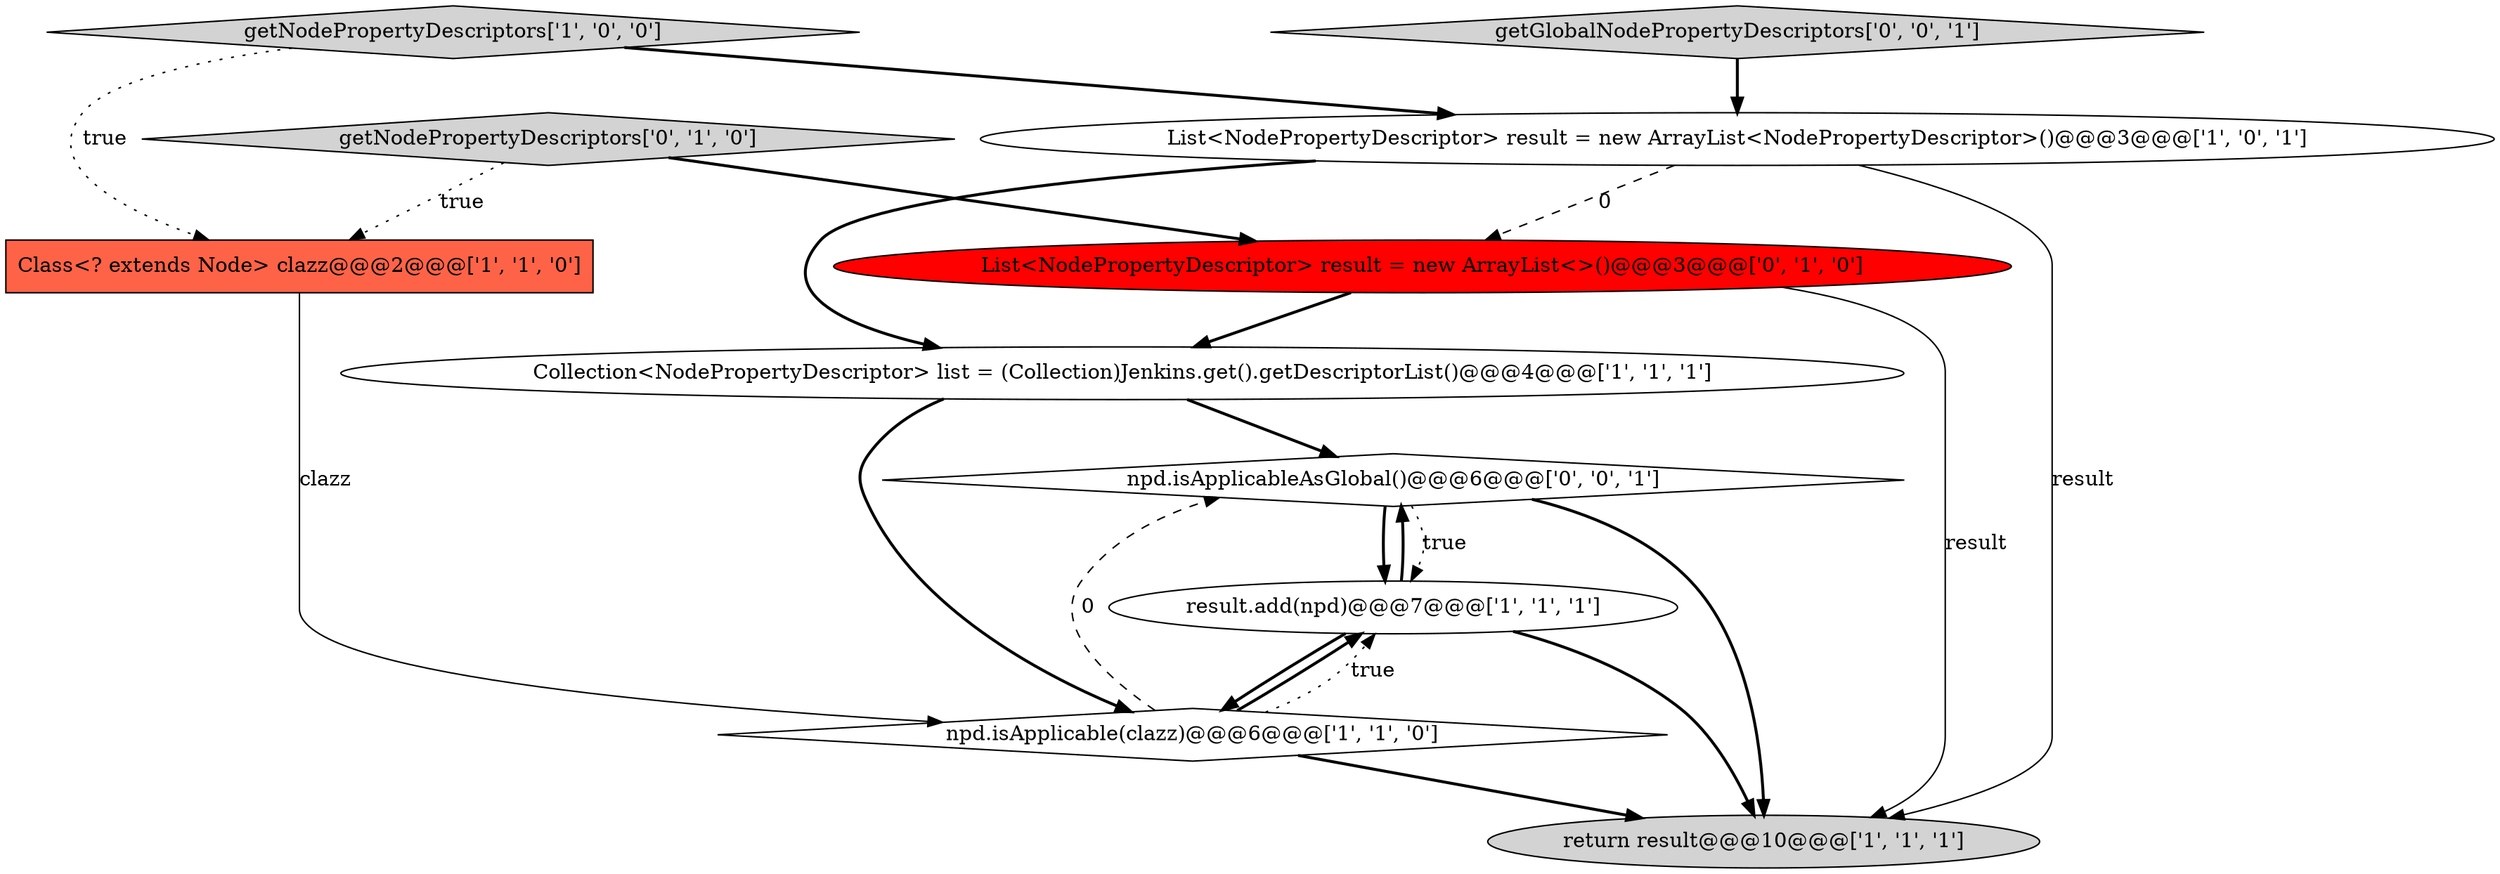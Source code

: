 digraph {
9 [style = filled, label = "npd.isApplicableAsGlobal()@@@6@@@['0', '0', '1']", fillcolor = white, shape = diamond image = "AAA0AAABBB3BBB"];
3 [style = filled, label = "return result@@@10@@@['1', '1', '1']", fillcolor = lightgray, shape = ellipse image = "AAA0AAABBB1BBB"];
8 [style = filled, label = "List<NodePropertyDescriptor> result = new ArrayList<>()@@@3@@@['0', '1', '0']", fillcolor = red, shape = ellipse image = "AAA1AAABBB2BBB"];
4 [style = filled, label = "getNodePropertyDescriptors['1', '0', '0']", fillcolor = lightgray, shape = diamond image = "AAA0AAABBB1BBB"];
0 [style = filled, label = "Collection<NodePropertyDescriptor> list = (Collection)Jenkins.get().getDescriptorList()@@@4@@@['1', '1', '1']", fillcolor = white, shape = ellipse image = "AAA0AAABBB1BBB"];
10 [style = filled, label = "getGlobalNodePropertyDescriptors['0', '0', '1']", fillcolor = lightgray, shape = diamond image = "AAA0AAABBB3BBB"];
7 [style = filled, label = "getNodePropertyDescriptors['0', '1', '0']", fillcolor = lightgray, shape = diamond image = "AAA0AAABBB2BBB"];
1 [style = filled, label = "npd.isApplicable(clazz)@@@6@@@['1', '1', '0']", fillcolor = white, shape = diamond image = "AAA0AAABBB1BBB"];
6 [style = filled, label = "result.add(npd)@@@7@@@['1', '1', '1']", fillcolor = white, shape = ellipse image = "AAA0AAABBB1BBB"];
5 [style = filled, label = "Class<? extends Node> clazz@@@2@@@['1', '1', '0']", fillcolor = tomato, shape = box image = "AAA0AAABBB1BBB"];
2 [style = filled, label = "List<NodePropertyDescriptor> result = new ArrayList<NodePropertyDescriptor>()@@@3@@@['1', '0', '1']", fillcolor = white, shape = ellipse image = "AAA0AAABBB1BBB"];
6->3 [style = bold, label=""];
4->5 [style = dotted, label="true"];
0->9 [style = bold, label=""];
1->3 [style = bold, label=""];
1->9 [style = dashed, label="0"];
4->2 [style = bold, label=""];
7->8 [style = bold, label=""];
9->6 [style = dotted, label="true"];
2->8 [style = dashed, label="0"];
9->6 [style = bold, label=""];
7->5 [style = dotted, label="true"];
8->0 [style = bold, label=""];
6->1 [style = bold, label=""];
2->0 [style = bold, label=""];
1->6 [style = bold, label=""];
0->1 [style = bold, label=""];
9->3 [style = bold, label=""];
1->6 [style = dotted, label="true"];
10->2 [style = bold, label=""];
5->1 [style = solid, label="clazz"];
8->3 [style = solid, label="result"];
6->9 [style = bold, label=""];
2->3 [style = solid, label="result"];
}
